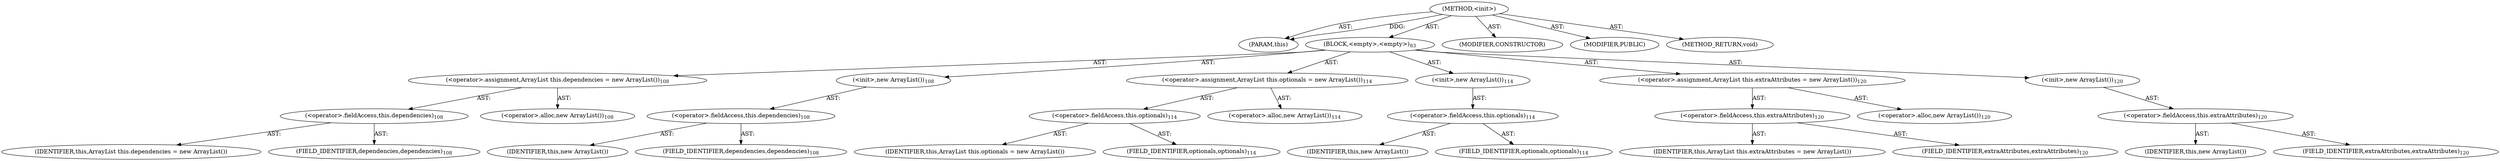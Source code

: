 digraph "&lt;init&gt;" {  
"111669149708" [label = <(METHOD,&lt;init&gt;)> ]
"115964117019" [label = <(PARAM,this)> ]
"25769803809" [label = <(BLOCK,&lt;empty&gt;,&lt;empty&gt;)<SUB>83</SUB>> ]
"30064771219" [label = <(&lt;operator&gt;.assignment,ArrayList this.dependencies = new ArrayList())<SUB>108</SUB>> ]
"30064771220" [label = <(&lt;operator&gt;.fieldAccess,this.dependencies)<SUB>108</SUB>> ]
"68719476883" [label = <(IDENTIFIER,this,ArrayList this.dependencies = new ArrayList())> ]
"55834574873" [label = <(FIELD_IDENTIFIER,dependencies,dependencies)<SUB>108</SUB>> ]
"30064771221" [label = <(&lt;operator&gt;.alloc,new ArrayList())<SUB>108</SUB>> ]
"30064771222" [label = <(&lt;init&gt;,new ArrayList())<SUB>108</SUB>> ]
"30064771223" [label = <(&lt;operator&gt;.fieldAccess,this.dependencies)<SUB>108</SUB>> ]
"68719476884" [label = <(IDENTIFIER,this,new ArrayList())> ]
"55834574874" [label = <(FIELD_IDENTIFIER,dependencies,dependencies)<SUB>108</SUB>> ]
"30064771224" [label = <(&lt;operator&gt;.assignment,ArrayList this.optionals = new ArrayList())<SUB>114</SUB>> ]
"30064771225" [label = <(&lt;operator&gt;.fieldAccess,this.optionals)<SUB>114</SUB>> ]
"68719476885" [label = <(IDENTIFIER,this,ArrayList this.optionals = new ArrayList())> ]
"55834574875" [label = <(FIELD_IDENTIFIER,optionals,optionals)<SUB>114</SUB>> ]
"30064771226" [label = <(&lt;operator&gt;.alloc,new ArrayList())<SUB>114</SUB>> ]
"30064771227" [label = <(&lt;init&gt;,new ArrayList())<SUB>114</SUB>> ]
"30064771228" [label = <(&lt;operator&gt;.fieldAccess,this.optionals)<SUB>114</SUB>> ]
"68719476886" [label = <(IDENTIFIER,this,new ArrayList())> ]
"55834574876" [label = <(FIELD_IDENTIFIER,optionals,optionals)<SUB>114</SUB>> ]
"30064771229" [label = <(&lt;operator&gt;.assignment,ArrayList this.extraAttributes = new ArrayList())<SUB>120</SUB>> ]
"30064771230" [label = <(&lt;operator&gt;.fieldAccess,this.extraAttributes)<SUB>120</SUB>> ]
"68719476887" [label = <(IDENTIFIER,this,ArrayList this.extraAttributes = new ArrayList())> ]
"55834574877" [label = <(FIELD_IDENTIFIER,extraAttributes,extraAttributes)<SUB>120</SUB>> ]
"30064771231" [label = <(&lt;operator&gt;.alloc,new ArrayList())<SUB>120</SUB>> ]
"30064771232" [label = <(&lt;init&gt;,new ArrayList())<SUB>120</SUB>> ]
"30064771233" [label = <(&lt;operator&gt;.fieldAccess,this.extraAttributes)<SUB>120</SUB>> ]
"68719476888" [label = <(IDENTIFIER,this,new ArrayList())> ]
"55834574878" [label = <(FIELD_IDENTIFIER,extraAttributes,extraAttributes)<SUB>120</SUB>> ]
"133143986209" [label = <(MODIFIER,CONSTRUCTOR)> ]
"133143986210" [label = <(MODIFIER,PUBLIC)> ]
"128849018892" [label = <(METHOD_RETURN,void)> ]
  "111669149708" -> "115964117019"  [ label = "AST: "] 
  "111669149708" -> "25769803809"  [ label = "AST: "] 
  "111669149708" -> "133143986209"  [ label = "AST: "] 
  "111669149708" -> "133143986210"  [ label = "AST: "] 
  "111669149708" -> "128849018892"  [ label = "AST: "] 
  "25769803809" -> "30064771219"  [ label = "AST: "] 
  "25769803809" -> "30064771222"  [ label = "AST: "] 
  "25769803809" -> "30064771224"  [ label = "AST: "] 
  "25769803809" -> "30064771227"  [ label = "AST: "] 
  "25769803809" -> "30064771229"  [ label = "AST: "] 
  "25769803809" -> "30064771232"  [ label = "AST: "] 
  "30064771219" -> "30064771220"  [ label = "AST: "] 
  "30064771219" -> "30064771221"  [ label = "AST: "] 
  "30064771220" -> "68719476883"  [ label = "AST: "] 
  "30064771220" -> "55834574873"  [ label = "AST: "] 
  "30064771222" -> "30064771223"  [ label = "AST: "] 
  "30064771223" -> "68719476884"  [ label = "AST: "] 
  "30064771223" -> "55834574874"  [ label = "AST: "] 
  "30064771224" -> "30064771225"  [ label = "AST: "] 
  "30064771224" -> "30064771226"  [ label = "AST: "] 
  "30064771225" -> "68719476885"  [ label = "AST: "] 
  "30064771225" -> "55834574875"  [ label = "AST: "] 
  "30064771227" -> "30064771228"  [ label = "AST: "] 
  "30064771228" -> "68719476886"  [ label = "AST: "] 
  "30064771228" -> "55834574876"  [ label = "AST: "] 
  "30064771229" -> "30064771230"  [ label = "AST: "] 
  "30064771229" -> "30064771231"  [ label = "AST: "] 
  "30064771230" -> "68719476887"  [ label = "AST: "] 
  "30064771230" -> "55834574877"  [ label = "AST: "] 
  "30064771232" -> "30064771233"  [ label = "AST: "] 
  "30064771233" -> "68719476888"  [ label = "AST: "] 
  "30064771233" -> "55834574878"  [ label = "AST: "] 
  "111669149708" -> "115964117019"  [ label = "DDG: "] 
}
